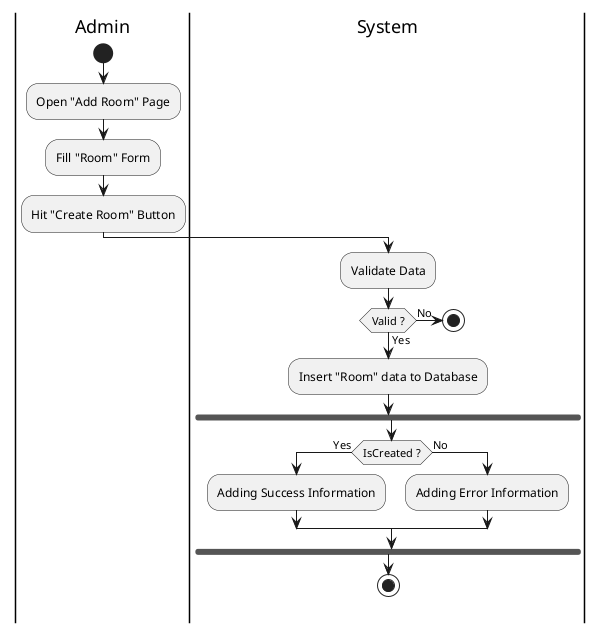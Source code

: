 @startuml CreateRoom

skinparam ConditionEndStyle hline
skinparam Monochrome true
skinparam Shadowing false

|Admin|
start
:Open "Add Room" Page;
:Fill "Room" Form;
:Hit "Create Room" Button;

|System|
:Validate Data;
if (Valid ?) then (Yes)
    :Insert "Room" data to Database;
    fork
        if (IsCreated ?) then (Yes)
            :Adding Success Information;
        else (No)
            :Adding Error Information;
        endif
    endfork
    stop
else (No)
    stop
endif
@enduml
